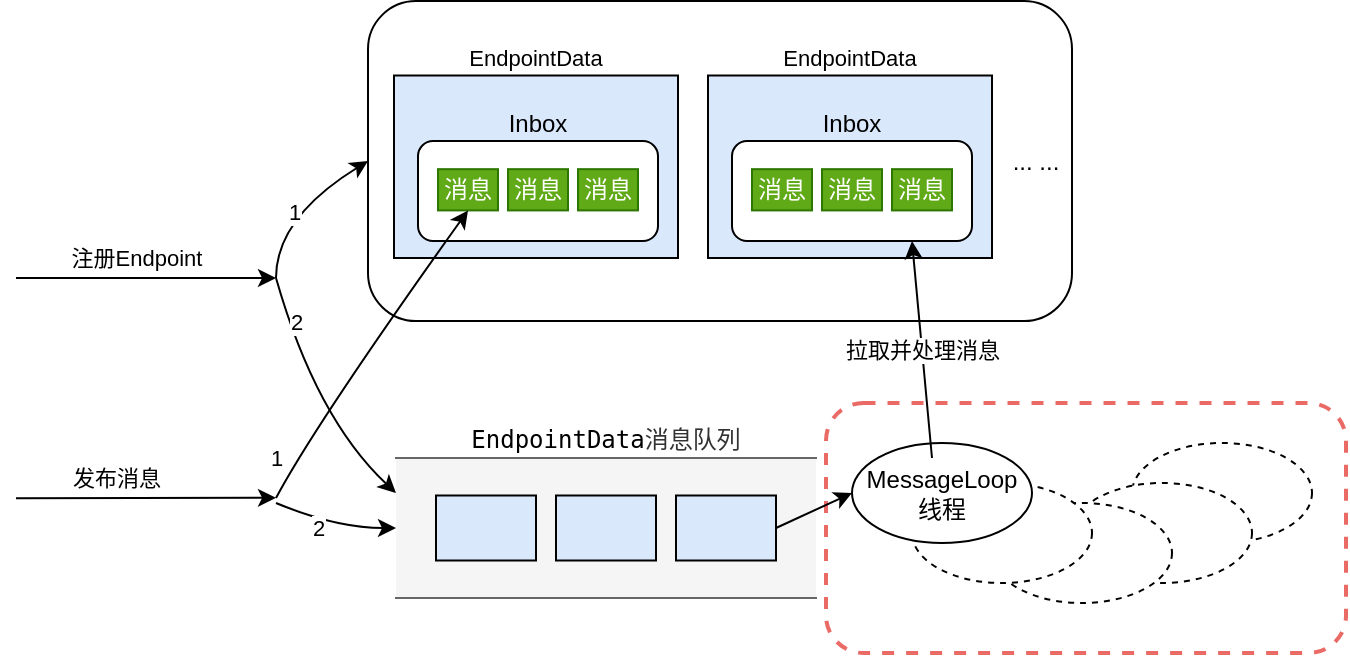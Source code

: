 <mxfile version="13.6.2" type="github">
  <diagram id="C5RBs43oDa-KdzZeNtuy" name="Page-1">
    <mxGraphModel dx="1640" dy="1662" grid="1" gridSize="10" guides="1" tooltips="1" connect="1" arrows="1" fold="1" page="1" pageScale="1" pageWidth="827" pageHeight="1169" math="0" shadow="0">
      <root>
        <mxCell id="WIyWlLk6GJQsqaUBKTNV-0" />
        <mxCell id="WIyWlLk6GJQsqaUBKTNV-1" parent="WIyWlLk6GJQsqaUBKTNV-0" />
        <mxCell id="Rbc1TjmeXXia_k8j4YUo-80" value="" style="rounded=1;whiteSpace=wrap;html=1;strokeColor=#000000;strokeWidth=1;fillColor=#ffffff;" vertex="1" parent="WIyWlLk6GJQsqaUBKTNV-1">
          <mxGeometry x="-614" y="-58.48" width="352" height="160" as="geometry" />
        </mxCell>
        <mxCell id="Rbc1TjmeXXia_k8j4YUo-50" value="" style="rounded=1;whiteSpace=wrap;html=1;dashed=1;fillColor=#ffffff;strokeColor=#EA6B66;strokeWidth=2;" vertex="1" parent="WIyWlLk6GJQsqaUBKTNV-1">
          <mxGeometry x="-385" y="142.5" width="260" height="125" as="geometry" />
        </mxCell>
        <mxCell id="Rbc1TjmeXXia_k8j4YUo-29" value="&lt;span style=&quot;color: rgb(0 , 0 , 0) ; background-color: rgb(255 , 255 , 255) ; font-family: &amp;#34;jetbrains mono&amp;#34; , monospace ; font-size: 9pt&quot;&gt;EndpointData&lt;/span&gt;消息队列" style="shape=partialRectangle;whiteSpace=wrap;html=1;left=0;right=0;fillColor=#f5f5f5;strokeColor=#666666;fontColor=#333333;labelPosition=center;verticalLabelPosition=top;align=center;verticalAlign=bottom;" vertex="1" parent="WIyWlLk6GJQsqaUBKTNV-1">
          <mxGeometry x="-600" y="170" width="210" height="70" as="geometry" />
        </mxCell>
        <mxCell id="Rbc1TjmeXXia_k8j4YUo-32" value="" style="endArrow=classic;html=1;" edge="1" parent="WIyWlLk6GJQsqaUBKTNV-1">
          <mxGeometry width="50" height="50" relative="1" as="geometry">
            <mxPoint x="-790" y="80" as="sourcePoint" />
            <mxPoint x="-660" y="80" as="targetPoint" />
          </mxGeometry>
        </mxCell>
        <mxCell id="Rbc1TjmeXXia_k8j4YUo-33" value="注册Endpoint" style="edgeLabel;html=1;align=center;verticalAlign=middle;resizable=0;points=[];" vertex="1" connectable="0" parent="Rbc1TjmeXXia_k8j4YUo-32">
          <mxGeometry x="0.2" y="2" relative="1" as="geometry">
            <mxPoint x="-18.29" y="-8" as="offset" />
          </mxGeometry>
        </mxCell>
        <mxCell id="Rbc1TjmeXXia_k8j4YUo-34" value="" style="curved=1;endArrow=classic;html=1;entryX=0;entryY=0.5;entryDx=0;entryDy=0;" edge="1" parent="WIyWlLk6GJQsqaUBKTNV-1" target="Rbc1TjmeXXia_k8j4YUo-80">
          <mxGeometry width="50" height="50" relative="1" as="geometry">
            <mxPoint x="-660" y="80" as="sourcePoint" />
            <mxPoint x="-590" y="30" as="targetPoint" />
            <Array as="points">
              <mxPoint x="-660" y="50" />
            </Array>
          </mxGeometry>
        </mxCell>
        <mxCell id="Rbc1TjmeXXia_k8j4YUo-37" value="1" style="edgeLabel;html=1;align=center;verticalAlign=middle;resizable=0;points=[];" vertex="1" connectable="0" parent="Rbc1TjmeXXia_k8j4YUo-34">
          <mxGeometry x="0.37" y="-5" relative="1" as="geometry">
            <mxPoint x="-16.93" y="7.3" as="offset" />
          </mxGeometry>
        </mxCell>
        <mxCell id="Rbc1TjmeXXia_k8j4YUo-36" value="" style="curved=1;endArrow=classic;html=1;entryX=0;entryY=0.25;entryDx=0;entryDy=0;" edge="1" parent="WIyWlLk6GJQsqaUBKTNV-1" target="Rbc1TjmeXXia_k8j4YUo-29">
          <mxGeometry width="50" height="50" relative="1" as="geometry">
            <mxPoint x="-660" y="80" as="sourcePoint" />
            <mxPoint x="-500" y="100" as="targetPoint" />
            <Array as="points">
              <mxPoint x="-640" y="150" />
            </Array>
          </mxGeometry>
        </mxCell>
        <mxCell id="Rbc1TjmeXXia_k8j4YUo-38" value="2" style="edgeLabel;html=1;align=center;verticalAlign=middle;resizable=0;points=[];" vertex="1" connectable="0" parent="Rbc1TjmeXXia_k8j4YUo-36">
          <mxGeometry x="0.152" y="3" relative="1" as="geometry">
            <mxPoint x="-12.44" y="-46.66" as="offset" />
          </mxGeometry>
        </mxCell>
        <mxCell id="Rbc1TjmeXXia_k8j4YUo-39" value="" style="endArrow=classic;html=1;" edge="1" parent="WIyWlLk6GJQsqaUBKTNV-1">
          <mxGeometry width="50" height="50" relative="1" as="geometry">
            <mxPoint x="-790" y="190.09" as="sourcePoint" />
            <mxPoint x="-660" y="189.92" as="targetPoint" />
          </mxGeometry>
        </mxCell>
        <mxCell id="Rbc1TjmeXXia_k8j4YUo-40" value="发布消息" style="edgeLabel;html=1;align=center;verticalAlign=middle;resizable=0;points=[];" vertex="1" connectable="0" parent="Rbc1TjmeXXia_k8j4YUo-39">
          <mxGeometry x="0.2" y="2" relative="1" as="geometry">
            <mxPoint x="-28.33" y="-8.14" as="offset" />
          </mxGeometry>
        </mxCell>
        <mxCell id="Rbc1TjmeXXia_k8j4YUo-44" value="" style="ellipse;whiteSpace=wrap;html=1;dashed=1;" vertex="1" parent="WIyWlLk6GJQsqaUBKTNV-1">
          <mxGeometry x="-232" y="162.5" width="90" height="50" as="geometry" />
        </mxCell>
        <mxCell id="Rbc1TjmeXXia_k8j4YUo-47" value="" style="ellipse;whiteSpace=wrap;html=1;dashed=1;" vertex="1" parent="WIyWlLk6GJQsqaUBKTNV-1">
          <mxGeometry x="-262" y="182.5" width="90" height="50" as="geometry" />
        </mxCell>
        <mxCell id="Rbc1TjmeXXia_k8j4YUo-48" value="" style="ellipse;whiteSpace=wrap;html=1;dashed=1;" vertex="1" parent="WIyWlLk6GJQsqaUBKTNV-1">
          <mxGeometry x="-302" y="192.5" width="90" height="50" as="geometry" />
        </mxCell>
        <mxCell id="Rbc1TjmeXXia_k8j4YUo-49" value="" style="ellipse;whiteSpace=wrap;html=1;dashed=1;" vertex="1" parent="WIyWlLk6GJQsqaUBKTNV-1">
          <mxGeometry x="-342" y="182.5" width="90" height="50" as="geometry" />
        </mxCell>
        <mxCell id="Rbc1TjmeXXia_k8j4YUo-43" value="MessageLoop&lt;br&gt;线程" style="ellipse;whiteSpace=wrap;html=1;" vertex="1" parent="WIyWlLk6GJQsqaUBKTNV-1">
          <mxGeometry x="-372" y="162.5" width="90" height="50" as="geometry" />
        </mxCell>
        <mxCell id="Rbc1TjmeXXia_k8j4YUo-62" value="" style="rounded=0;whiteSpace=wrap;html=1;strokeWidth=1;fillColor=#dae8fc;" vertex="1" parent="WIyWlLk6GJQsqaUBKTNV-1">
          <mxGeometry x="-580" y="188.75" width="50" height="32.5" as="geometry" />
        </mxCell>
        <mxCell id="Rbc1TjmeXXia_k8j4YUo-63" value="" style="rounded=0;whiteSpace=wrap;html=1;strokeWidth=1;fillColor=#dae8fc;" vertex="1" parent="WIyWlLk6GJQsqaUBKTNV-1">
          <mxGeometry x="-520" y="188.75" width="50" height="32.5" as="geometry" />
        </mxCell>
        <mxCell id="Rbc1TjmeXXia_k8j4YUo-64" value="" style="rounded=0;whiteSpace=wrap;html=1;strokeWidth=1;fillColor=#dae8fc;" vertex="1" parent="WIyWlLk6GJQsqaUBKTNV-1">
          <mxGeometry x="-460" y="188.75" width="50" height="32.5" as="geometry" />
        </mxCell>
        <mxCell id="Rbc1TjmeXXia_k8j4YUo-65" value="" style="endArrow=classic;html=1;entryX=0;entryY=0.5;entryDx=0;entryDy=0;exitX=1;exitY=0.5;exitDx=0;exitDy=0;" edge="1" parent="WIyWlLk6GJQsqaUBKTNV-1" source="Rbc1TjmeXXia_k8j4YUo-64" target="Rbc1TjmeXXia_k8j4YUo-43">
          <mxGeometry width="50" height="50" relative="1" as="geometry">
            <mxPoint x="-400" y="212.5" as="sourcePoint" />
            <mxPoint x="-350" y="162.5" as="targetPoint" />
          </mxGeometry>
        </mxCell>
        <mxCell id="Rbc1TjmeXXia_k8j4YUo-66" value="&lt;span style=&quot;font-size: 11px ; background-color: rgb(255 , 255 , 255)&quot;&gt;EndpointData&lt;/span&gt;" style="rounded=0;whiteSpace=wrap;html=1;strokeWidth=1;fillColor=#dae8fc;labelPosition=center;verticalLabelPosition=top;align=center;verticalAlign=bottom;" vertex="1" parent="WIyWlLk6GJQsqaUBKTNV-1">
          <mxGeometry x="-601" y="-21.25" width="142" height="91.25" as="geometry" />
        </mxCell>
        <mxCell id="Rbc1TjmeXXia_k8j4YUo-69" value="Inbox" style="rounded=1;whiteSpace=wrap;html=1;strokeColor=#000000;strokeWidth=1;fillColor=#ffffff;labelPosition=center;verticalLabelPosition=top;align=center;verticalAlign=bottom;" vertex="1" parent="WIyWlLk6GJQsqaUBKTNV-1">
          <mxGeometry x="-589" y="11.52" width="120" height="50" as="geometry" />
        </mxCell>
        <mxCell id="Rbc1TjmeXXia_k8j4YUo-72" value="消息" style="rounded=0;whiteSpace=wrap;html=1;strokeColor=#2D7600;strokeWidth=1;fillColor=#60a917;fontColor=#ffffff;" vertex="1" parent="WIyWlLk6GJQsqaUBKTNV-1">
          <mxGeometry x="-579" y="25.58" width="30" height="20.63" as="geometry" />
        </mxCell>
        <mxCell id="Rbc1TjmeXXia_k8j4YUo-73" value="消息" style="rounded=0;whiteSpace=wrap;html=1;strokeColor=#2D7600;strokeWidth=1;fillColor=#60a917;fontColor=#ffffff;" vertex="1" parent="WIyWlLk6GJQsqaUBKTNV-1">
          <mxGeometry x="-544" y="25.58" width="30" height="20.63" as="geometry" />
        </mxCell>
        <mxCell id="Rbc1TjmeXXia_k8j4YUo-74" value="消息" style="rounded=0;whiteSpace=wrap;html=1;strokeColor=#2D7600;strokeWidth=1;fillColor=#60a917;fontColor=#ffffff;" vertex="1" parent="WIyWlLk6GJQsqaUBKTNV-1">
          <mxGeometry x="-509" y="25.58" width="30" height="20.63" as="geometry" />
        </mxCell>
        <mxCell id="Rbc1TjmeXXia_k8j4YUo-75" value="&lt;span style=&quot;font-size: 11px ; background-color: rgb(255 , 255 , 255)&quot;&gt;EndpointData&lt;/span&gt;" style="rounded=0;whiteSpace=wrap;html=1;strokeWidth=1;fillColor=#dae8fc;labelPosition=center;verticalLabelPosition=top;align=center;verticalAlign=bottom;" vertex="1" parent="WIyWlLk6GJQsqaUBKTNV-1">
          <mxGeometry x="-444" y="-21.25" width="142" height="91.25" as="geometry" />
        </mxCell>
        <mxCell id="Rbc1TjmeXXia_k8j4YUo-76" value="Inbox" style="rounded=1;whiteSpace=wrap;html=1;strokeColor=#000000;strokeWidth=1;fillColor=#ffffff;labelPosition=center;verticalLabelPosition=top;align=center;verticalAlign=bottom;" vertex="1" parent="WIyWlLk6GJQsqaUBKTNV-1">
          <mxGeometry x="-432" y="11.52" width="120" height="50" as="geometry" />
        </mxCell>
        <mxCell id="Rbc1TjmeXXia_k8j4YUo-77" value="消息" style="rounded=0;whiteSpace=wrap;html=1;strokeColor=#2D7600;strokeWidth=1;fillColor=#60a917;fontColor=#ffffff;" vertex="1" parent="WIyWlLk6GJQsqaUBKTNV-1">
          <mxGeometry x="-422" y="25.58" width="30" height="20.63" as="geometry" />
        </mxCell>
        <mxCell id="Rbc1TjmeXXia_k8j4YUo-78" value="消息" style="rounded=0;whiteSpace=wrap;html=1;strokeColor=#2D7600;strokeWidth=1;fillColor=#60a917;fontColor=#ffffff;" vertex="1" parent="WIyWlLk6GJQsqaUBKTNV-1">
          <mxGeometry x="-387" y="25.58" width="30" height="20.63" as="geometry" />
        </mxCell>
        <mxCell id="Rbc1TjmeXXia_k8j4YUo-79" value="消息" style="rounded=0;whiteSpace=wrap;html=1;strokeColor=#2D7600;strokeWidth=1;fillColor=#60a917;fontColor=#ffffff;" vertex="1" parent="WIyWlLk6GJQsqaUBKTNV-1">
          <mxGeometry x="-352" y="25.58" width="30" height="20.63" as="geometry" />
        </mxCell>
        <mxCell id="Rbc1TjmeXXia_k8j4YUo-82" value="... ..." style="text;html=1;strokeColor=none;fillColor=none;align=center;verticalAlign=middle;whiteSpace=wrap;rounded=0;" vertex="1" parent="WIyWlLk6GJQsqaUBKTNV-1">
          <mxGeometry x="-300" y="11.52" width="40" height="20" as="geometry" />
        </mxCell>
        <mxCell id="Rbc1TjmeXXia_k8j4YUo-83" value="" style="curved=1;endArrow=classic;html=1;entryX=0.5;entryY=1;entryDx=0;entryDy=0;" edge="1" parent="WIyWlLk6GJQsqaUBKTNV-1" target="Rbc1TjmeXXia_k8j4YUo-72">
          <mxGeometry width="50" height="50" relative="1" as="geometry">
            <mxPoint x="-660" y="190" as="sourcePoint" />
            <mxPoint x="-614" y="94.02" as="targetPoint" />
            <Array as="points">
              <mxPoint x="-640" y="152.5" />
            </Array>
          </mxGeometry>
        </mxCell>
        <mxCell id="Rbc1TjmeXXia_k8j4YUo-84" value="1" style="edgeLabel;html=1;align=center;verticalAlign=middle;resizable=0;points=[];" vertex="1" connectable="0" parent="Rbc1TjmeXXia_k8j4YUo-83">
          <mxGeometry x="0.37" y="-5" relative="1" as="geometry">
            <mxPoint x="-68.17" y="76.28" as="offset" />
          </mxGeometry>
        </mxCell>
        <mxCell id="Rbc1TjmeXXia_k8j4YUo-85" value="" style="curved=1;endArrow=classic;html=1;entryX=0;entryY=0.5;entryDx=0;entryDy=0;" edge="1" parent="WIyWlLk6GJQsqaUBKTNV-1" target="Rbc1TjmeXXia_k8j4YUo-29">
          <mxGeometry width="50" height="50" relative="1" as="geometry">
            <mxPoint x="-660" y="192.5" as="sourcePoint" />
            <mxPoint x="-600" y="300.0" as="targetPoint" />
            <Array as="points">
              <mxPoint x="-630" y="205" />
            </Array>
          </mxGeometry>
        </mxCell>
        <mxCell id="Rbc1TjmeXXia_k8j4YUo-86" value="2" style="edgeLabel;html=1;align=center;verticalAlign=middle;resizable=0;points=[];" vertex="1" connectable="0" parent="Rbc1TjmeXXia_k8j4YUo-85">
          <mxGeometry x="0.152" y="3" relative="1" as="geometry">
            <mxPoint x="-12.44" y="3" as="offset" />
          </mxGeometry>
        </mxCell>
        <mxCell id="Rbc1TjmeXXia_k8j4YUo-87" value="拉取并处理消息" style="endArrow=classic;html=1;entryX=0.75;entryY=1;entryDx=0;entryDy=0;" edge="1" parent="WIyWlLk6GJQsqaUBKTNV-1" target="Rbc1TjmeXXia_k8j4YUo-76">
          <mxGeometry width="50" height="50" relative="1" as="geometry">
            <mxPoint x="-332" y="170" as="sourcePoint" />
            <mxPoint x="-282" y="120" as="targetPoint" />
          </mxGeometry>
        </mxCell>
      </root>
    </mxGraphModel>
  </diagram>
</mxfile>
